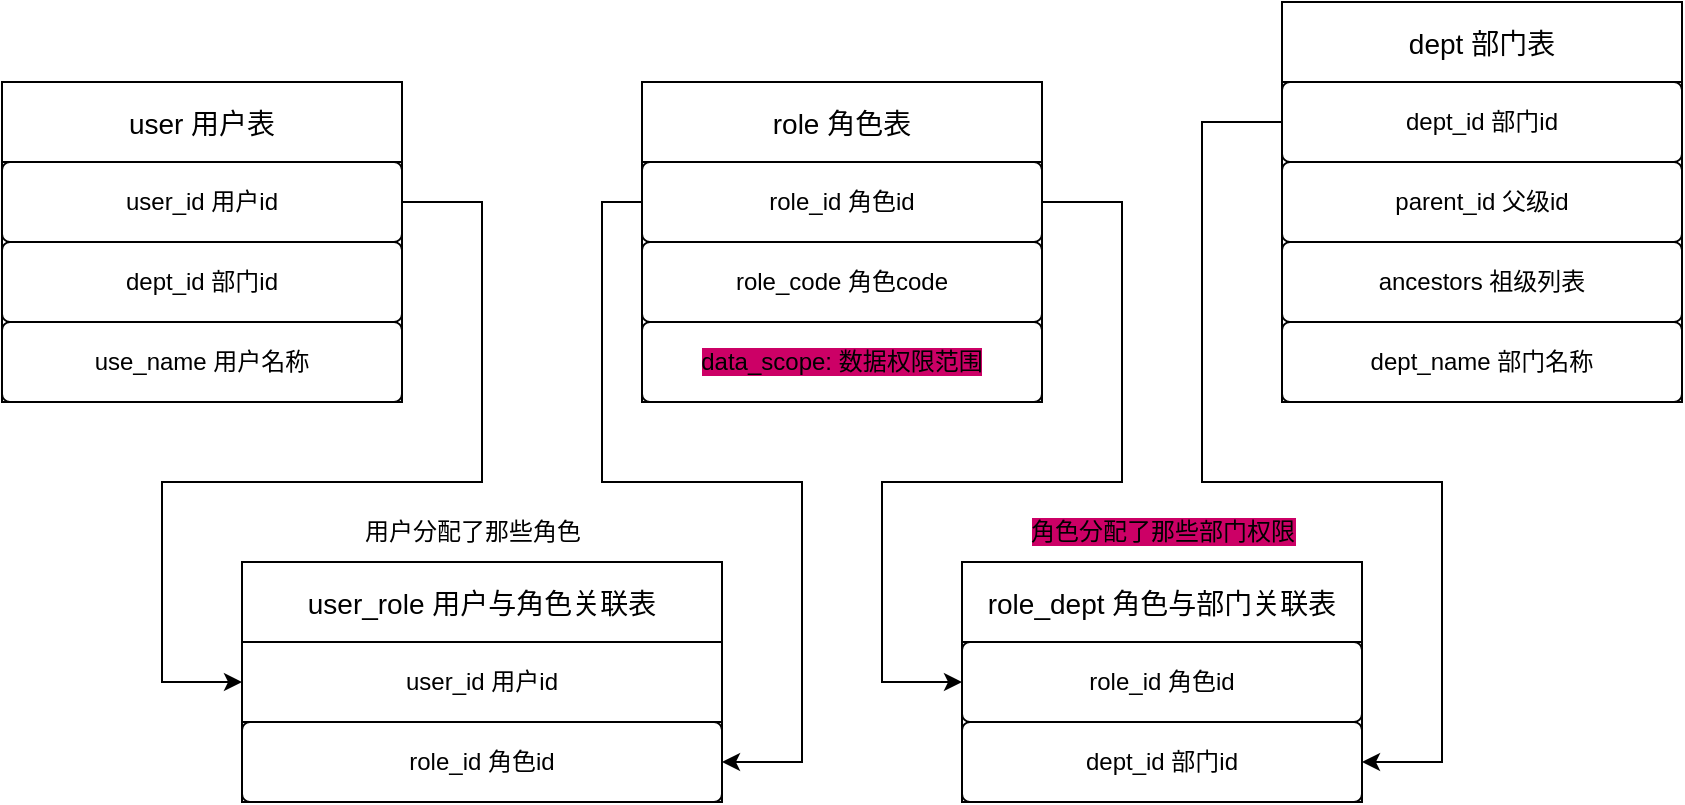 <mxfile version="24.7.8">
  <diagram id="R2lEEEUBdFMjLlhIrx00" name="Page-1">
    <mxGraphModel dx="964" dy="539" grid="1" gridSize="10" guides="1" tooltips="1" connect="1" arrows="1" fold="1" page="1" pageScale="1" pageWidth="850" pageHeight="1100" math="0" shadow="0" extFonts="Permanent Marker^https://fonts.googleapis.com/css?family=Permanent+Marker">
      <root>
        <mxCell id="0" />
        <mxCell id="1" parent="0" />
        <mxCell id="6J6nZZeQ2vf3VNY7NFm4-80" value="user 用户表" style="swimlane;fontStyle=0;childLayout=stackLayout;horizontal=1;startSize=40;horizontalStack=0;resizeParent=1;resizeParentMax=0;resizeLast=0;collapsible=1;marginBottom=0;align=center;fontSize=14;" parent="1" vertex="1">
          <mxGeometry x="80" y="80" width="200" height="160" as="geometry" />
        </mxCell>
        <mxCell id="6J6nZZeQ2vf3VNY7NFm4-118" value="user_id 用户id" style="rounded=1;arcSize=10;whiteSpace=wrap;html=1;align=center;" parent="6J6nZZeQ2vf3VNY7NFm4-80" vertex="1">
          <mxGeometry y="40" width="200" height="40" as="geometry" />
        </mxCell>
        <mxCell id="6J6nZZeQ2vf3VNY7NFm4-119" value="dept_id 部门id" style="rounded=1;arcSize=10;whiteSpace=wrap;html=1;align=center;" parent="6J6nZZeQ2vf3VNY7NFm4-80" vertex="1">
          <mxGeometry y="80" width="200" height="40" as="geometry" />
        </mxCell>
        <mxCell id="6J6nZZeQ2vf3VNY7NFm4-122" value="use_name 用户名称" style="rounded=1;arcSize=10;whiteSpace=wrap;html=1;align=center;" parent="6J6nZZeQ2vf3VNY7NFm4-80" vertex="1">
          <mxGeometry y="120" width="200" height="40" as="geometry" />
        </mxCell>
        <mxCell id="6J6nZZeQ2vf3VNY7NFm4-123" value="role 角色表" style="swimlane;fontStyle=0;childLayout=stackLayout;horizontal=1;startSize=40;horizontalStack=0;resizeParent=1;resizeParentMax=0;resizeLast=0;collapsible=1;marginBottom=0;align=center;fontSize=14;" parent="1" vertex="1">
          <mxGeometry x="400" y="80" width="200" height="160" as="geometry" />
        </mxCell>
        <mxCell id="6J6nZZeQ2vf3VNY7NFm4-124" value="role_id 角色id" style="rounded=1;arcSize=10;whiteSpace=wrap;html=1;align=center;" parent="6J6nZZeQ2vf3VNY7NFm4-123" vertex="1">
          <mxGeometry y="40" width="200" height="40" as="geometry" />
        </mxCell>
        <mxCell id="6J6nZZeQ2vf3VNY7NFm4-125" value="role_code 角色code" style="rounded=1;arcSize=10;whiteSpace=wrap;html=1;align=center;" parent="6J6nZZeQ2vf3VNY7NFm4-123" vertex="1">
          <mxGeometry y="80" width="200" height="40" as="geometry" />
        </mxCell>
        <mxCell id="6J6nZZeQ2vf3VNY7NFm4-126" value="&lt;span style=&quot;background-color: rgb(204, 0, 102);&quot;&gt;data_scope: 数据权限范围&lt;/span&gt;" style="rounded=1;arcSize=10;whiteSpace=wrap;html=1;align=center;" parent="6J6nZZeQ2vf3VNY7NFm4-123" vertex="1">
          <mxGeometry y="120" width="200" height="40" as="geometry" />
        </mxCell>
        <mxCell id="6J6nZZeQ2vf3VNY7NFm4-127" value="dept 部门表" style="swimlane;fontStyle=0;childLayout=stackLayout;horizontal=1;startSize=40;horizontalStack=0;resizeParent=1;resizeParentMax=0;resizeLast=0;collapsible=1;marginBottom=0;align=center;fontSize=14;" parent="1" vertex="1">
          <mxGeometry x="720" y="40" width="200" height="200" as="geometry" />
        </mxCell>
        <mxCell id="6J6nZZeQ2vf3VNY7NFm4-128" value="dept_id 部门id" style="rounded=1;arcSize=10;whiteSpace=wrap;html=1;align=center;" parent="6J6nZZeQ2vf3VNY7NFm4-127" vertex="1">
          <mxGeometry y="40" width="200" height="40" as="geometry" />
        </mxCell>
        <mxCell id="6J6nZZeQ2vf3VNY7NFm4-129" value="parent_id 父级id" style="rounded=1;arcSize=10;whiteSpace=wrap;html=1;align=center;" parent="6J6nZZeQ2vf3VNY7NFm4-127" vertex="1">
          <mxGeometry y="80" width="200" height="40" as="geometry" />
        </mxCell>
        <mxCell id="6J6nZZeQ2vf3VNY7NFm4-130" value="ancestors 祖级列表" style="rounded=1;arcSize=10;whiteSpace=wrap;html=1;align=center;" parent="6J6nZZeQ2vf3VNY7NFm4-127" vertex="1">
          <mxGeometry y="120" width="200" height="40" as="geometry" />
        </mxCell>
        <mxCell id="6J6nZZeQ2vf3VNY7NFm4-132" value="dept_name 部门名称" style="rounded=1;arcSize=10;whiteSpace=wrap;html=1;align=center;" parent="6J6nZZeQ2vf3VNY7NFm4-127" vertex="1">
          <mxGeometry y="160" width="200" height="40" as="geometry" />
        </mxCell>
        <mxCell id="6J6nZZeQ2vf3VNY7NFm4-133" value="user_role 用户与角色关联表" style="swimlane;fontStyle=0;childLayout=stackLayout;horizontal=1;startSize=40;horizontalStack=0;resizeParent=1;resizeParentMax=0;resizeLast=0;collapsible=1;marginBottom=0;align=center;fontSize=14;" parent="1" vertex="1">
          <mxGeometry x="200" y="320" width="240" height="120" as="geometry" />
        </mxCell>
        <mxCell id="6J6nZZeQ2vf3VNY7NFm4-134" value="user_id 用户id" style="rounded=1;arcSize=0;whiteSpace=wrap;html=1;align=center;" parent="6J6nZZeQ2vf3VNY7NFm4-133" vertex="1">
          <mxGeometry y="40" width="240" height="40" as="geometry" />
        </mxCell>
        <mxCell id="6J6nZZeQ2vf3VNY7NFm4-135" value="role_id 角色id" style="rounded=1;arcSize=10;whiteSpace=wrap;html=1;align=center;" parent="6J6nZZeQ2vf3VNY7NFm4-133" vertex="1">
          <mxGeometry y="80" width="240" height="40" as="geometry" />
        </mxCell>
        <mxCell id="6J6nZZeQ2vf3VNY7NFm4-137" value="role_dept 角色与部门关联表" style="swimlane;fontStyle=0;childLayout=stackLayout;horizontal=1;startSize=40;horizontalStack=0;resizeParent=1;resizeParentMax=0;resizeLast=0;collapsible=1;marginBottom=0;align=center;fontSize=14;" parent="1" vertex="1">
          <mxGeometry x="560" y="320" width="200" height="120" as="geometry" />
        </mxCell>
        <mxCell id="6J6nZZeQ2vf3VNY7NFm4-138" value="role_id 角色id" style="rounded=1;arcSize=10;whiteSpace=wrap;html=1;align=center;" parent="6J6nZZeQ2vf3VNY7NFm4-137" vertex="1">
          <mxGeometry y="40" width="200" height="40" as="geometry" />
        </mxCell>
        <mxCell id="6J6nZZeQ2vf3VNY7NFm4-141" value="dept_id 部门id" style="rounded=1;arcSize=10;whiteSpace=wrap;html=1;align=center;" parent="6J6nZZeQ2vf3VNY7NFm4-137" vertex="1">
          <mxGeometry y="80" width="200" height="40" as="geometry" />
        </mxCell>
        <mxCell id="6J6nZZeQ2vf3VNY7NFm4-144" style="edgeStyle=orthogonalEdgeStyle;rounded=0;orthogonalLoop=1;jettySize=auto;html=1;exitX=1;exitY=0.5;exitDx=0;exitDy=0;entryX=0;entryY=0.5;entryDx=0;entryDy=0;" parent="1" source="6J6nZZeQ2vf3VNY7NFm4-118" target="6J6nZZeQ2vf3VNY7NFm4-134" edge="1">
          <mxGeometry relative="1" as="geometry">
            <Array as="points">
              <mxPoint x="320" y="140" />
              <mxPoint x="320" y="280" />
              <mxPoint x="160" y="280" />
              <mxPoint x="160" y="380" />
            </Array>
          </mxGeometry>
        </mxCell>
        <mxCell id="6J6nZZeQ2vf3VNY7NFm4-146" style="edgeStyle=orthogonalEdgeStyle;rounded=0;orthogonalLoop=1;jettySize=auto;html=1;exitX=0;exitY=0.5;exitDx=0;exitDy=0;entryX=1;entryY=0.5;entryDx=0;entryDy=0;" parent="1" source="6J6nZZeQ2vf3VNY7NFm4-124" target="6J6nZZeQ2vf3VNY7NFm4-135" edge="1">
          <mxGeometry relative="1" as="geometry">
            <Array as="points">
              <mxPoint x="380" y="140" />
              <mxPoint x="380" y="280" />
              <mxPoint x="480" y="280" />
              <mxPoint x="480" y="420" />
            </Array>
          </mxGeometry>
        </mxCell>
        <mxCell id="6J6nZZeQ2vf3VNY7NFm4-148" value="用户分配了那些角色" style="text;html=1;align=center;verticalAlign=middle;resizable=0;points=[];autosize=1;strokeColor=none;fillColor=none;" parent="1" vertex="1">
          <mxGeometry x="250" y="290" width="130" height="30" as="geometry" />
        </mxCell>
        <mxCell id="6J6nZZeQ2vf3VNY7NFm4-149" value="&lt;span style=&quot;background-color: rgb(204, 0, 102);&quot;&gt;角色分配了那些部门权限&lt;/span&gt;" style="text;html=1;align=center;verticalAlign=middle;resizable=0;points=[];autosize=1;strokeColor=none;fillColor=none;" parent="1" vertex="1">
          <mxGeometry x="580" y="290" width="160" height="30" as="geometry" />
        </mxCell>
        <mxCell id="6J6nZZeQ2vf3VNY7NFm4-151" style="edgeStyle=orthogonalEdgeStyle;rounded=0;orthogonalLoop=1;jettySize=auto;html=1;exitX=1;exitY=0.5;exitDx=0;exitDy=0;entryX=0;entryY=0.5;entryDx=0;entryDy=0;" parent="1" source="6J6nZZeQ2vf3VNY7NFm4-124" target="6J6nZZeQ2vf3VNY7NFm4-138" edge="1">
          <mxGeometry relative="1" as="geometry">
            <Array as="points">
              <mxPoint x="640" y="140" />
              <mxPoint x="640" y="280" />
              <mxPoint x="520" y="280" />
              <mxPoint x="520" y="380" />
            </Array>
          </mxGeometry>
        </mxCell>
        <mxCell id="6J6nZZeQ2vf3VNY7NFm4-152" style="edgeStyle=orthogonalEdgeStyle;rounded=0;orthogonalLoop=1;jettySize=auto;html=1;exitX=0;exitY=0.5;exitDx=0;exitDy=0;entryX=1;entryY=0.5;entryDx=0;entryDy=0;" parent="1" source="6J6nZZeQ2vf3VNY7NFm4-128" target="6J6nZZeQ2vf3VNY7NFm4-141" edge="1">
          <mxGeometry relative="1" as="geometry">
            <Array as="points">
              <mxPoint x="680" y="100" />
              <mxPoint x="680" y="280" />
              <mxPoint x="800" y="280" />
              <mxPoint x="800" y="420" />
            </Array>
          </mxGeometry>
        </mxCell>
      </root>
    </mxGraphModel>
  </diagram>
</mxfile>
